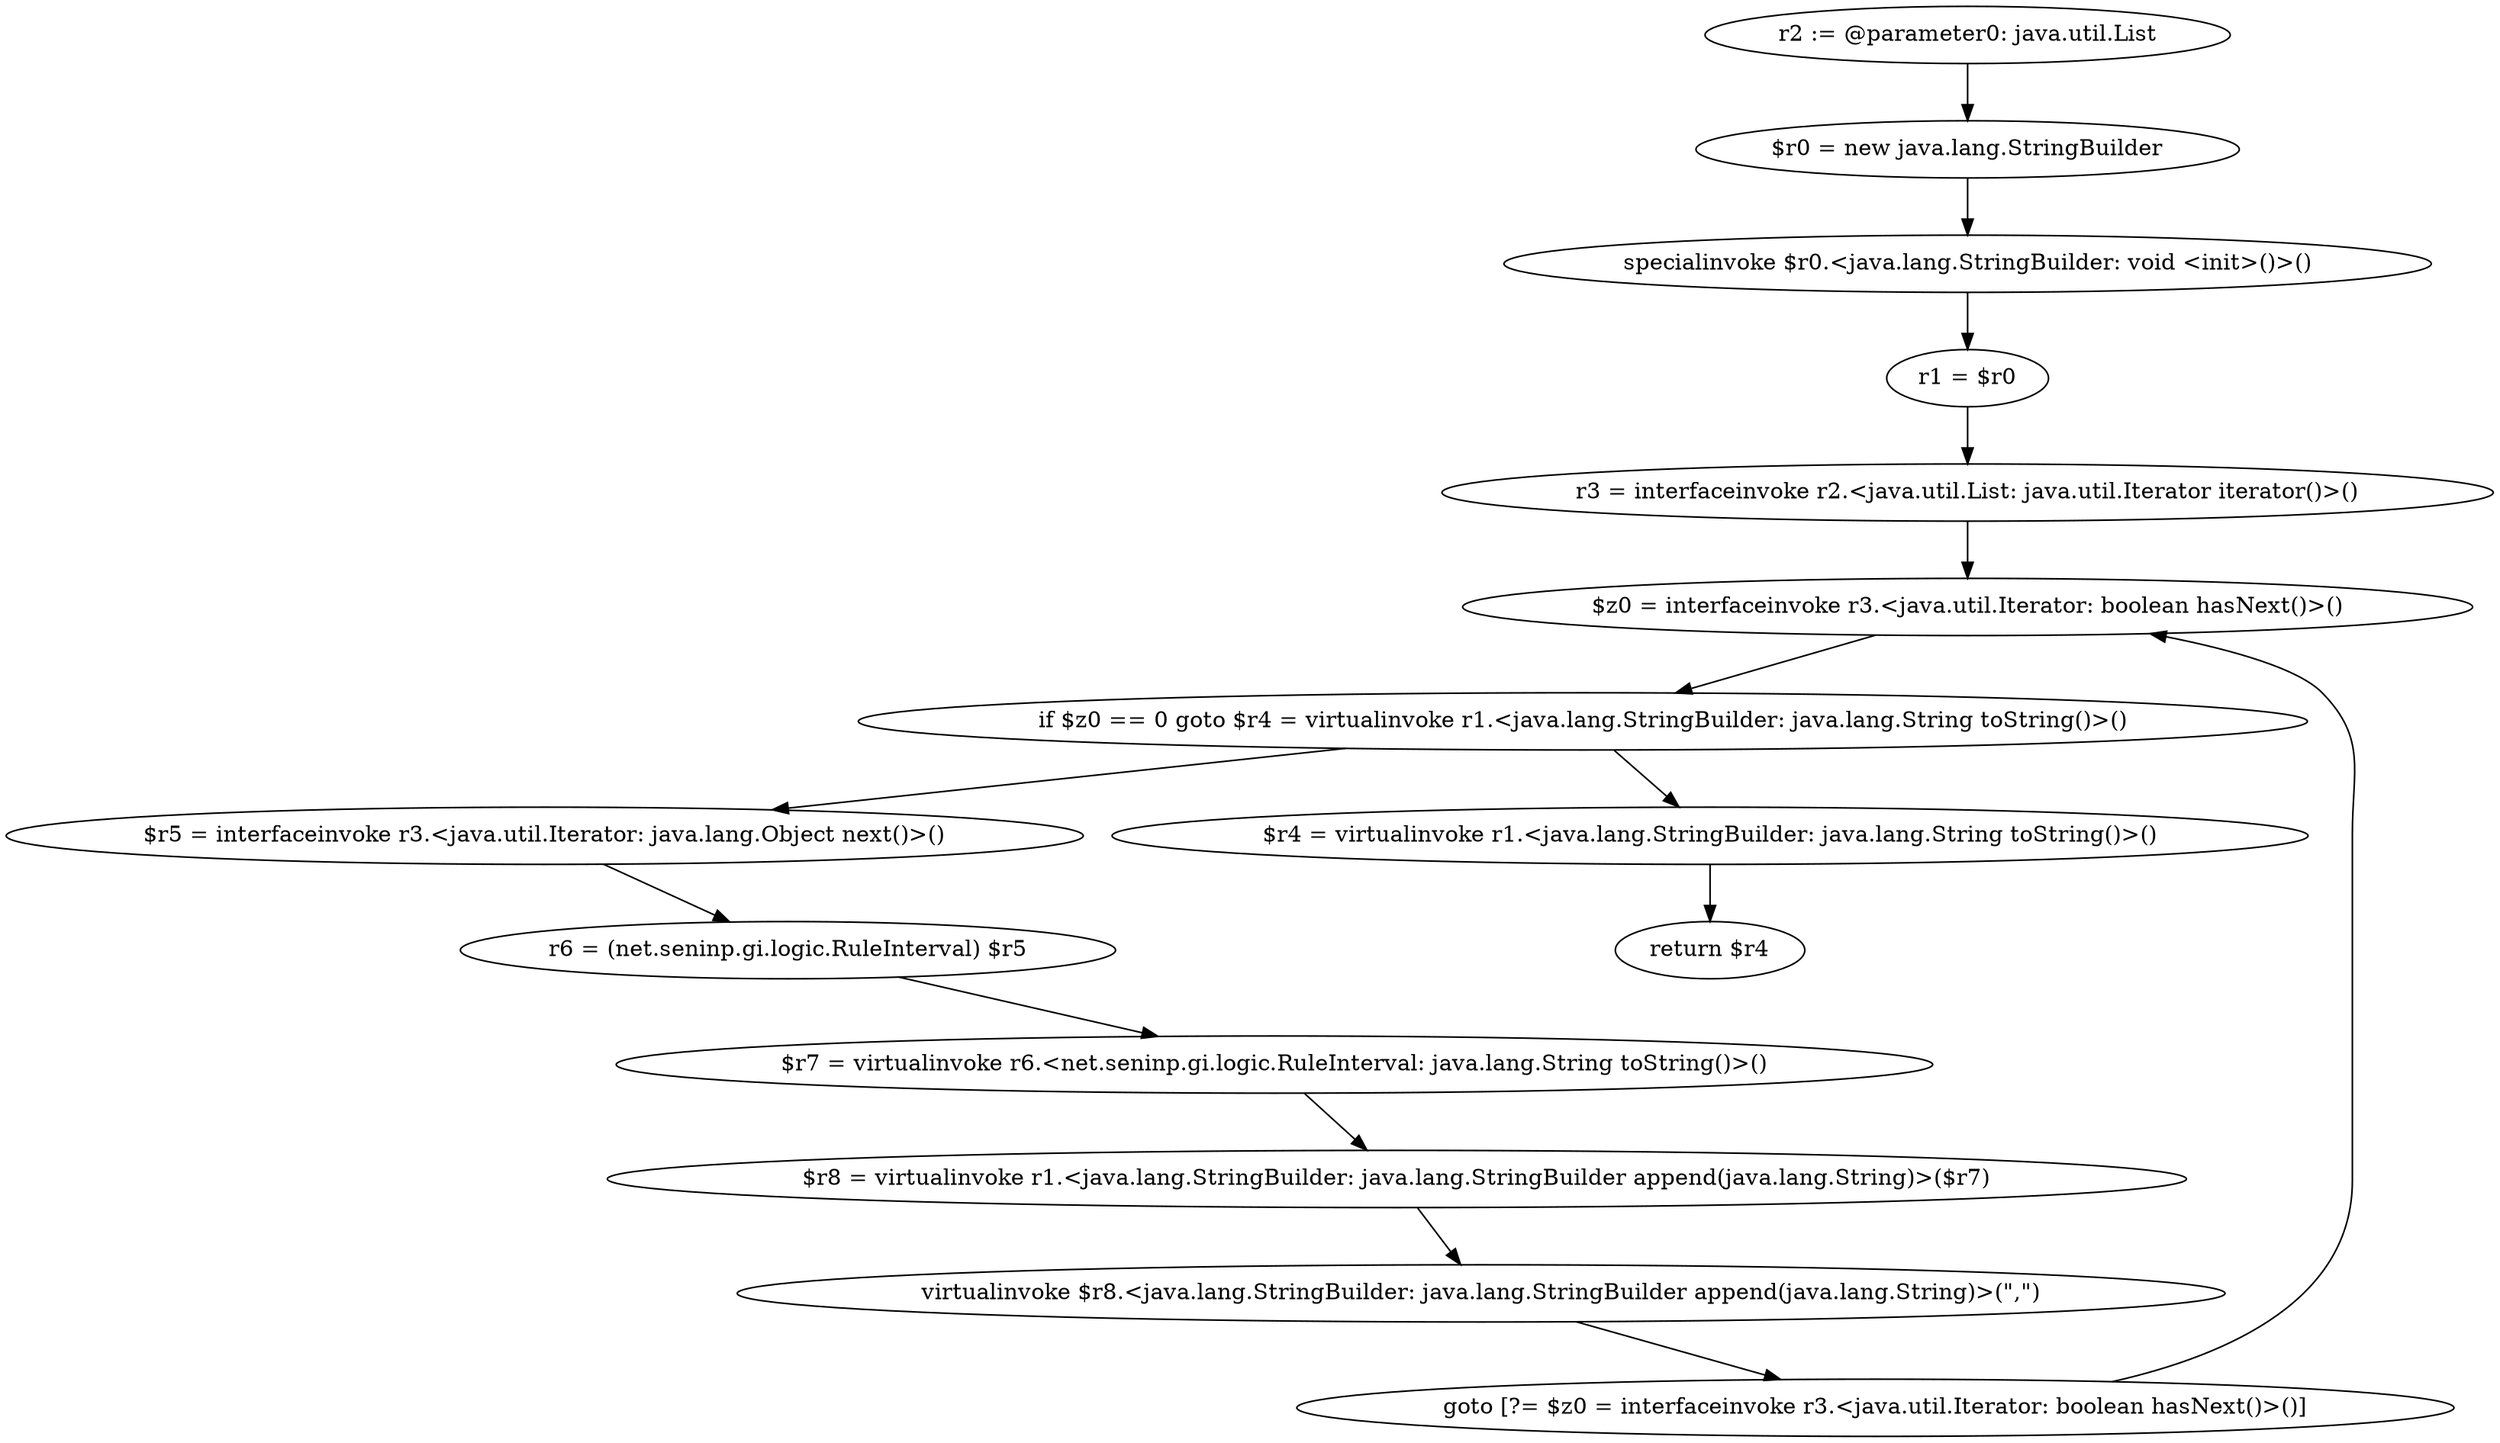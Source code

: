 digraph "unitGraph" {
    "r2 := @parameter0: java.util.List"
    "$r0 = new java.lang.StringBuilder"
    "specialinvoke $r0.<java.lang.StringBuilder: void <init>()>()"
    "r1 = $r0"
    "r3 = interfaceinvoke r2.<java.util.List: java.util.Iterator iterator()>()"
    "$z0 = interfaceinvoke r3.<java.util.Iterator: boolean hasNext()>()"
    "if $z0 == 0 goto $r4 = virtualinvoke r1.<java.lang.StringBuilder: java.lang.String toString()>()"
    "$r5 = interfaceinvoke r3.<java.util.Iterator: java.lang.Object next()>()"
    "r6 = (net.seninp.gi.logic.RuleInterval) $r5"
    "$r7 = virtualinvoke r6.<net.seninp.gi.logic.RuleInterval: java.lang.String toString()>()"
    "$r8 = virtualinvoke r1.<java.lang.StringBuilder: java.lang.StringBuilder append(java.lang.String)>($r7)"
    "virtualinvoke $r8.<java.lang.StringBuilder: java.lang.StringBuilder append(java.lang.String)>(\",\")"
    "goto [?= $z0 = interfaceinvoke r3.<java.util.Iterator: boolean hasNext()>()]"
    "$r4 = virtualinvoke r1.<java.lang.StringBuilder: java.lang.String toString()>()"
    "return $r4"
    "r2 := @parameter0: java.util.List"->"$r0 = new java.lang.StringBuilder";
    "$r0 = new java.lang.StringBuilder"->"specialinvoke $r0.<java.lang.StringBuilder: void <init>()>()";
    "specialinvoke $r0.<java.lang.StringBuilder: void <init>()>()"->"r1 = $r0";
    "r1 = $r0"->"r3 = interfaceinvoke r2.<java.util.List: java.util.Iterator iterator()>()";
    "r3 = interfaceinvoke r2.<java.util.List: java.util.Iterator iterator()>()"->"$z0 = interfaceinvoke r3.<java.util.Iterator: boolean hasNext()>()";
    "$z0 = interfaceinvoke r3.<java.util.Iterator: boolean hasNext()>()"->"if $z0 == 0 goto $r4 = virtualinvoke r1.<java.lang.StringBuilder: java.lang.String toString()>()";
    "if $z0 == 0 goto $r4 = virtualinvoke r1.<java.lang.StringBuilder: java.lang.String toString()>()"->"$r5 = interfaceinvoke r3.<java.util.Iterator: java.lang.Object next()>()";
    "if $z0 == 0 goto $r4 = virtualinvoke r1.<java.lang.StringBuilder: java.lang.String toString()>()"->"$r4 = virtualinvoke r1.<java.lang.StringBuilder: java.lang.String toString()>()";
    "$r5 = interfaceinvoke r3.<java.util.Iterator: java.lang.Object next()>()"->"r6 = (net.seninp.gi.logic.RuleInterval) $r5";
    "r6 = (net.seninp.gi.logic.RuleInterval) $r5"->"$r7 = virtualinvoke r6.<net.seninp.gi.logic.RuleInterval: java.lang.String toString()>()";
    "$r7 = virtualinvoke r6.<net.seninp.gi.logic.RuleInterval: java.lang.String toString()>()"->"$r8 = virtualinvoke r1.<java.lang.StringBuilder: java.lang.StringBuilder append(java.lang.String)>($r7)";
    "$r8 = virtualinvoke r1.<java.lang.StringBuilder: java.lang.StringBuilder append(java.lang.String)>($r7)"->"virtualinvoke $r8.<java.lang.StringBuilder: java.lang.StringBuilder append(java.lang.String)>(\",\")";
    "virtualinvoke $r8.<java.lang.StringBuilder: java.lang.StringBuilder append(java.lang.String)>(\",\")"->"goto [?= $z0 = interfaceinvoke r3.<java.util.Iterator: boolean hasNext()>()]";
    "goto [?= $z0 = interfaceinvoke r3.<java.util.Iterator: boolean hasNext()>()]"->"$z0 = interfaceinvoke r3.<java.util.Iterator: boolean hasNext()>()";
    "$r4 = virtualinvoke r1.<java.lang.StringBuilder: java.lang.String toString()>()"->"return $r4";
}
